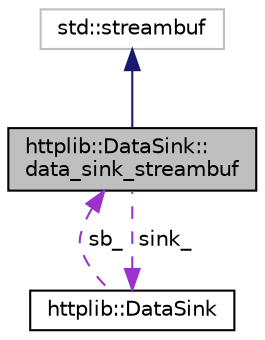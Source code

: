 digraph "httplib::DataSink::data_sink_streambuf"
{
 // LATEX_PDF_SIZE
  edge [fontname="Helvetica",fontsize="10",labelfontname="Helvetica",labelfontsize="10"];
  node [fontname="Helvetica",fontsize="10",shape=record];
  Node1 [label="httplib::DataSink::\ldata_sink_streambuf",height=0.2,width=0.4,color="black", fillcolor="grey75", style="filled", fontcolor="black",tooltip=" "];
  Node2 -> Node1 [dir="back",color="midnightblue",fontsize="10",style="solid",fontname="Helvetica"];
  Node2 [label="std::streambuf",height=0.2,width=0.4,color="grey75", fillcolor="white", style="filled",tooltip=" "];
  Node3 -> Node1 [dir="back",color="darkorchid3",fontsize="10",style="dashed",label=" sink_" ,fontname="Helvetica"];
  Node3 [label="httplib::DataSink",height=0.2,width=0.4,color="black", fillcolor="white", style="filled",URL="$classhttplib_1_1DataSink.html",tooltip=" "];
  Node1 -> Node3 [dir="back",color="darkorchid3",fontsize="10",style="dashed",label=" sb_" ,fontname="Helvetica"];
}
